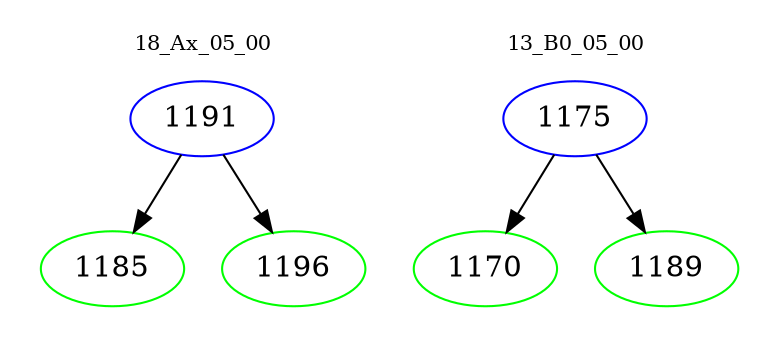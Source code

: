 digraph{
subgraph cluster_0 {
color = white
label = "18_Ax_05_00";
fontsize=10;
T0_1191 [label="1191", color="blue"]
T0_1191 -> T0_1185 [color="black"]
T0_1185 [label="1185", color="green"]
T0_1191 -> T0_1196 [color="black"]
T0_1196 [label="1196", color="green"]
}
subgraph cluster_1 {
color = white
label = "13_B0_05_00";
fontsize=10;
T1_1175 [label="1175", color="blue"]
T1_1175 -> T1_1170 [color="black"]
T1_1170 [label="1170", color="green"]
T1_1175 -> T1_1189 [color="black"]
T1_1189 [label="1189", color="green"]
}
}
